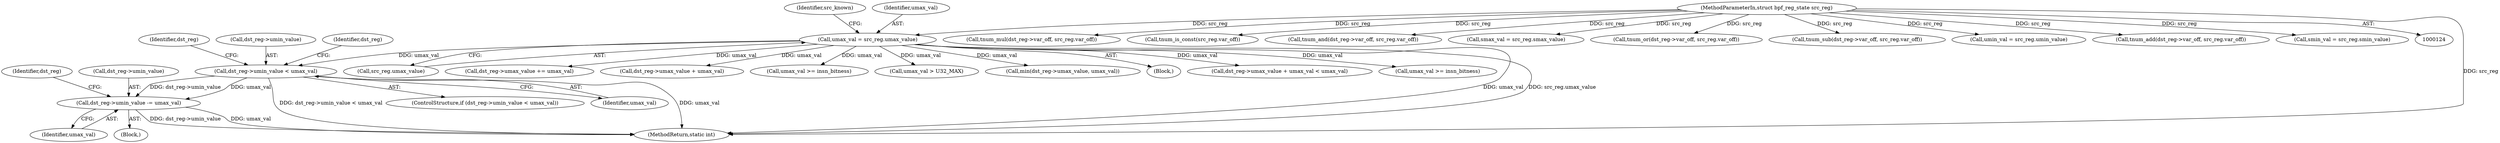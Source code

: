 digraph "0_linux_bb7f0f989ca7de1153bd128a40a71709e339fa03_0@pointer" {
"1000357" [label="(Call,dst_reg->umin_value -= umax_val)"];
"1000339" [label="(Call,dst_reg->umin_value < umax_val)"];
"1000175" [label="(Call,umax_val = src_reg.umax_value)"];
"1000128" [label="(MethodParameterIn,struct bpf_reg_state src_reg)"];
"1000338" [label="(ControlStructure,if (dst_reg->umin_value < umax_val))"];
"1000339" [label="(Call,dst_reg->umin_value < umax_val)"];
"1000175" [label="(Call,umax_val = src_reg.umax_value)"];
"1000803" [label="(MethodReturn,static int)"];
"1000347" [label="(Identifier,dst_reg)"];
"1000384" [label="(Call,tnum_mul(dst_reg->var_off, src_reg.var_off))"];
"1000364" [label="(Identifier,dst_reg)"];
"1000361" [label="(Identifier,umax_val)"];
"1000177" [label="(Call,src_reg.umax_value)"];
"1000182" [label="(Call,tnum_is_const(src_reg.var_off))"];
"1000491" [label="(Call,tnum_and(dst_reg->var_off, src_reg.var_off))"];
"1000181" [label="(Identifier,src_known)"];
"1000285" [label="(Call,dst_reg->umax_value += umax_val)"];
"1000261" [label="(Call,dst_reg->umax_value + umax_val)"];
"1000340" [label="(Call,dst_reg->umin_value)"];
"1000165" [label="(Call,smax_val = src_reg.smax_value)"];
"1000721" [label="(Call,umax_val >= insn_bitness)"];
"1000580" [label="(Call,tnum_or(dst_reg->var_off, src_reg.var_off))"];
"1000371" [label="(Call,tnum_sub(dst_reg->var_off, src_reg.var_off))"];
"1000357" [label="(Call,dst_reg->umin_value -= umax_val)"];
"1000409" [label="(Call,umax_val > U32_MAX)"];
"1000170" [label="(Call,umin_val = src_reg.umin_value)"];
"1000358" [label="(Call,dst_reg->umin_value)"];
"1000511" [label="(Call,min(dst_reg->umax_value, umax_val))"];
"1000176" [label="(Identifier,umax_val)"];
"1000359" [label="(Identifier,dst_reg)"];
"1000343" [label="(Identifier,umax_val)"];
"1000129" [label="(Block,)"];
"1000260" [label="(Call,dst_reg->umax_value + umax_val < umax_val)"];
"1000653" [label="(Call,umax_val >= insn_bitness)"];
"1000294" [label="(Call,tnum_add(dst_reg->var_off, src_reg.var_off))"];
"1000128" [label="(MethodParameterIn,struct bpf_reg_state src_reg)"];
"1000160" [label="(Call,smin_val = src_reg.smin_value)"];
"1000356" [label="(Block,)"];
"1000357" -> "1000356"  [label="AST: "];
"1000357" -> "1000361"  [label="CFG: "];
"1000358" -> "1000357"  [label="AST: "];
"1000361" -> "1000357"  [label="AST: "];
"1000364" -> "1000357"  [label="CFG: "];
"1000357" -> "1000803"  [label="DDG: umax_val"];
"1000357" -> "1000803"  [label="DDG: dst_reg->umin_value"];
"1000339" -> "1000357"  [label="DDG: umax_val"];
"1000339" -> "1000357"  [label="DDG: dst_reg->umin_value"];
"1000339" -> "1000338"  [label="AST: "];
"1000339" -> "1000343"  [label="CFG: "];
"1000340" -> "1000339"  [label="AST: "];
"1000343" -> "1000339"  [label="AST: "];
"1000347" -> "1000339"  [label="CFG: "];
"1000359" -> "1000339"  [label="CFG: "];
"1000339" -> "1000803"  [label="DDG: dst_reg->umin_value < umax_val"];
"1000339" -> "1000803"  [label="DDG: umax_val"];
"1000175" -> "1000339"  [label="DDG: umax_val"];
"1000175" -> "1000129"  [label="AST: "];
"1000175" -> "1000177"  [label="CFG: "];
"1000176" -> "1000175"  [label="AST: "];
"1000177" -> "1000175"  [label="AST: "];
"1000181" -> "1000175"  [label="CFG: "];
"1000175" -> "1000803"  [label="DDG: umax_val"];
"1000175" -> "1000803"  [label="DDG: src_reg.umax_value"];
"1000128" -> "1000175"  [label="DDG: src_reg"];
"1000175" -> "1000260"  [label="DDG: umax_val"];
"1000175" -> "1000261"  [label="DDG: umax_val"];
"1000175" -> "1000285"  [label="DDG: umax_val"];
"1000175" -> "1000409"  [label="DDG: umax_val"];
"1000175" -> "1000511"  [label="DDG: umax_val"];
"1000175" -> "1000653"  [label="DDG: umax_val"];
"1000175" -> "1000721"  [label="DDG: umax_val"];
"1000128" -> "1000124"  [label="AST: "];
"1000128" -> "1000803"  [label="DDG: src_reg"];
"1000128" -> "1000160"  [label="DDG: src_reg"];
"1000128" -> "1000165"  [label="DDG: src_reg"];
"1000128" -> "1000170"  [label="DDG: src_reg"];
"1000128" -> "1000182"  [label="DDG: src_reg"];
"1000128" -> "1000294"  [label="DDG: src_reg"];
"1000128" -> "1000371"  [label="DDG: src_reg"];
"1000128" -> "1000384"  [label="DDG: src_reg"];
"1000128" -> "1000491"  [label="DDG: src_reg"];
"1000128" -> "1000580"  [label="DDG: src_reg"];
}
